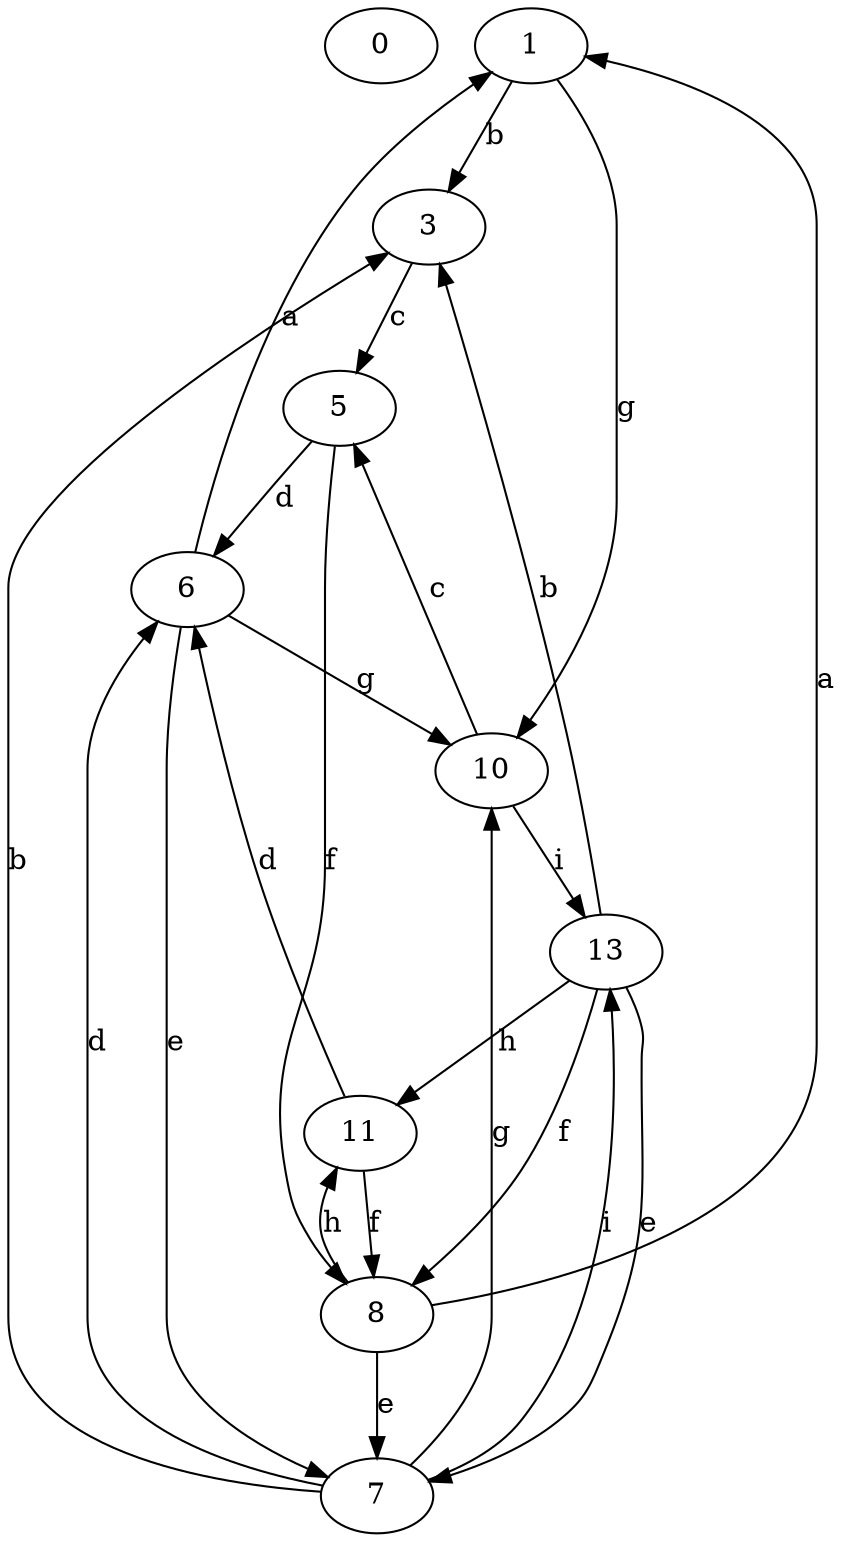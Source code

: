 strict digraph  {
0;
1;
3;
5;
6;
7;
8;
10;
11;
13;
1 -> 3  [label=b];
1 -> 10  [label=g];
3 -> 5  [label=c];
5 -> 6  [label=d];
5 -> 8  [label=f];
6 -> 1  [label=a];
6 -> 7  [label=e];
6 -> 10  [label=g];
7 -> 3  [label=b];
7 -> 6  [label=d];
7 -> 10  [label=g];
7 -> 13  [label=i];
8 -> 1  [label=a];
8 -> 7  [label=e];
8 -> 11  [label=h];
10 -> 5  [label=c];
10 -> 13  [label=i];
11 -> 6  [label=d];
11 -> 8  [label=f];
13 -> 3  [label=b];
13 -> 7  [label=e];
13 -> 8  [label=f];
13 -> 11  [label=h];
}
